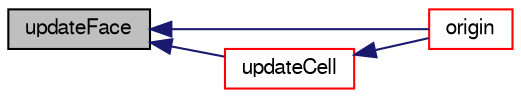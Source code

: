 digraph "updateFace"
{
  bgcolor="transparent";
  edge [fontname="FreeSans",fontsize="10",labelfontname="FreeSans",labelfontsize="10"];
  node [fontname="FreeSans",fontsize="10",shape=record];
  rankdir="LR";
  Node587 [label="updateFace",height=0.2,width=0.4,color="black", fillcolor="grey75", style="filled", fontcolor="black"];
  Node587 -> Node588 [dir="back",color="midnightblue",fontsize="10",style="solid",fontname="FreeSans"];
  Node588 [label="origin",height=0.2,width=0.4,color="red",URL="$a22522.html#ad74f43780573979c852ffbe393b10458",tooltip="Return origin. "];
  Node587 -> Node592 [dir="back",color="midnightblue",fontsize="10",style="solid",fontname="FreeSans"];
  Node592 [label="updateCell",height=0.2,width=0.4,color="red",URL="$a22522.html#af27c85d91a7a9000f4bfcefe4f68d3e8",tooltip="Influence of neighbouring face. "];
  Node592 -> Node588 [dir="back",color="midnightblue",fontsize="10",style="solid",fontname="FreeSans"];
}
